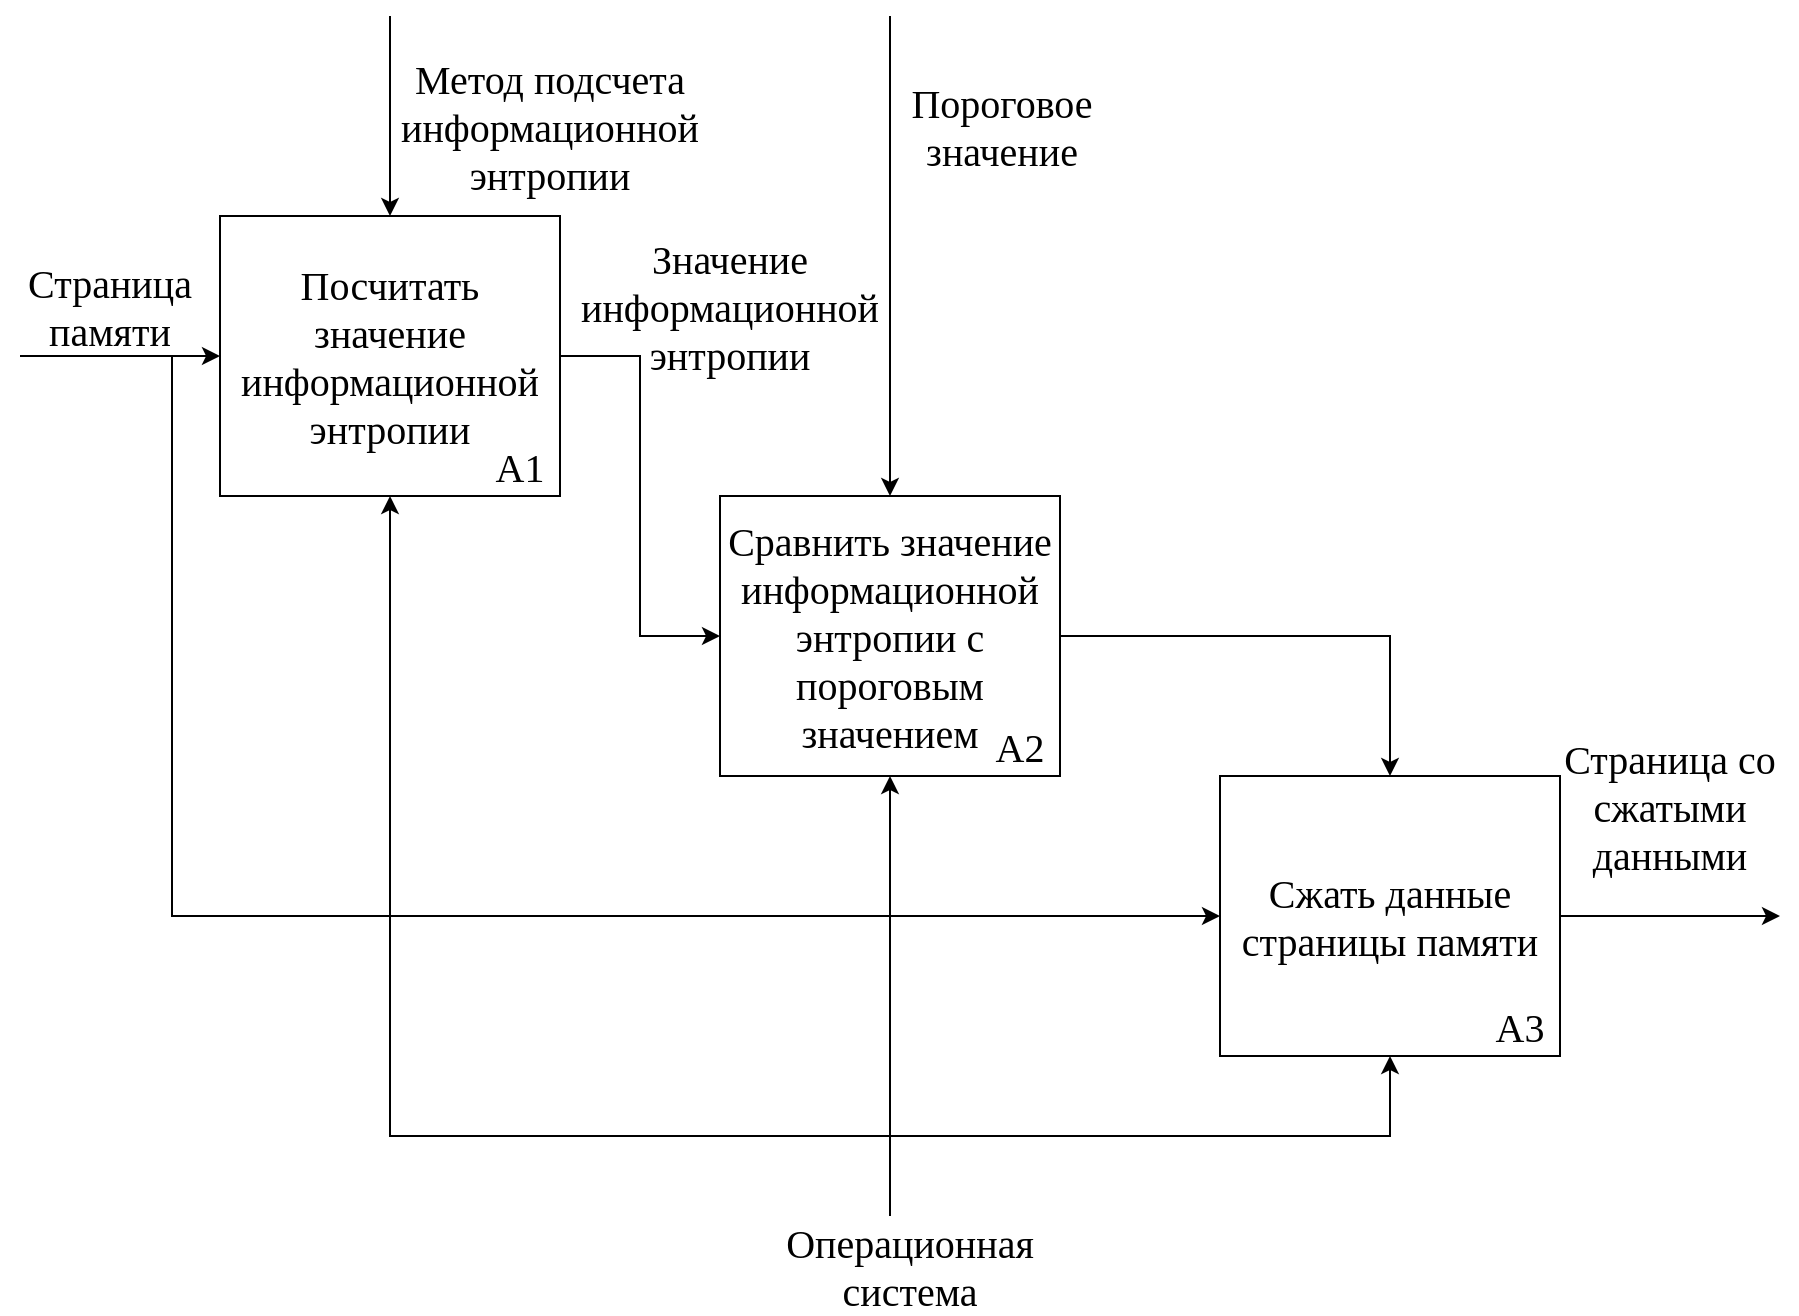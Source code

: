 <mxfile version="21.3.7" type="device">
  <diagram name="Страница 1" id="f4fDOJT5Sc-W-VsrJ05n">
    <mxGraphModel dx="978" dy="591" grid="1" gridSize="10" guides="1" tooltips="1" connect="1" arrows="1" fold="1" page="1" pageScale="1" pageWidth="900" pageHeight="700" math="0" shadow="0">
      <root>
        <mxCell id="0" />
        <mxCell id="1" parent="0" />
        <mxCell id="NWmxPVxamy_frk0ITRtD-9" value="Страница памяти" style="text;html=1;strokeColor=none;fillColor=none;align=center;verticalAlign=middle;whiteSpace=wrap;rounded=0;fontFamily=Times New Roman;fontSize=20;" parent="1" vertex="1">
          <mxGeometry x="4" y="160" width="110" height="30" as="geometry" />
        </mxCell>
        <mxCell id="NWmxPVxamy_frk0ITRtD-10" value="Страница со сжатыми данными" style="text;html=1;strokeColor=none;fillColor=none;align=center;verticalAlign=middle;whiteSpace=wrap;rounded=0;fontFamily=Times New Roman;fontSize=20;" parent="1" vertex="1">
          <mxGeometry x="784" y="410" width="110" height="30" as="geometry" />
        </mxCell>
        <mxCell id="NWmxPVxamy_frk0ITRtD-12" value="Операционная система" style="text;html=1;strokeColor=none;fillColor=none;align=center;verticalAlign=middle;whiteSpace=wrap;rounded=0;fontFamily=Times New Roman;fontSize=20;" parent="1" vertex="1">
          <mxGeometry x="404" y="640" width="110" height="30" as="geometry" />
        </mxCell>
        <mxCell id="NWmxPVxamy_frk0ITRtD-13" value="Пороговое значение" style="text;html=1;strokeColor=none;fillColor=none;align=center;verticalAlign=middle;whiteSpace=wrap;rounded=0;fontFamily=Times New Roman;fontSize=20;" parent="1" vertex="1">
          <mxGeometry x="460" y="70" width="90" height="30" as="geometry" />
        </mxCell>
        <mxCell id="NWmxPVxamy_frk0ITRtD-14" value="Метод подсчета информационной энтропии" style="text;html=1;strokeColor=none;fillColor=none;align=center;verticalAlign=middle;whiteSpace=wrap;rounded=0;fontFamily=Times New Roman;fontSize=20;" parent="1" vertex="1">
          <mxGeometry x="234" y="70" width="90" height="30" as="geometry" />
        </mxCell>
        <mxCell id="NWmxPVxamy_frk0ITRtD-24" style="edgeStyle=orthogonalEdgeStyle;rounded=0;orthogonalLoop=1;jettySize=auto;html=1;exitX=1;exitY=0.5;exitDx=0;exitDy=0;" parent="1" source="tiKWdERQgx0pd0HD9evK-4" edge="1">
          <mxGeometry relative="1" as="geometry">
            <mxPoint x="894" y="480" as="targetPoint" />
            <mxPoint x="829" y="407.5" as="sourcePoint" />
          </mxGeometry>
        </mxCell>
        <mxCell id="NWmxPVxamy_frk0ITRtD-20" value="Значение информационной энтропии" style="text;html=1;strokeColor=none;fillColor=none;align=center;verticalAlign=middle;whiteSpace=wrap;rounded=0;fontFamily=Times New Roman;fontSize=20;" parent="1" vertex="1">
          <mxGeometry x="314" y="160" width="110" height="30" as="geometry" />
        </mxCell>
        <mxCell id="tiKWdERQgx0pd0HD9evK-33" style="edgeStyle=orthogonalEdgeStyle;rounded=0;orthogonalLoop=1;jettySize=auto;html=1;exitX=0.5;exitY=1;exitDx=0;exitDy=0;startArrow=classic;startFill=1;endArrow=none;endFill=0;" parent="1" source="tiKWdERQgx0pd0HD9evK-4" edge="1">
          <mxGeometry relative="1" as="geometry">
            <mxPoint x="444" y="590" as="targetPoint" />
            <Array as="points">
              <mxPoint x="699" y="590" />
            </Array>
          </mxGeometry>
        </mxCell>
        <mxCell id="tiKWdERQgx0pd0HD9evK-4" value="Сжать данные страницы памяти" style="rounded=0;whiteSpace=wrap;html=1;fontFamily=Times New Roman;fontSize=20;" parent="1" vertex="1">
          <mxGeometry x="614" y="410" width="170" height="140" as="geometry" />
        </mxCell>
        <mxCell id="tiKWdERQgx0pd0HD9evK-7" style="edgeStyle=orthogonalEdgeStyle;rounded=0;orthogonalLoop=1;jettySize=auto;html=1;exitX=0;exitY=0.5;exitDx=0;exitDy=0;startArrow=classic;startFill=1;endArrow=none;endFill=0;" parent="1" source="tiKWdERQgx0pd0HD9evK-6" edge="1">
          <mxGeometry relative="1" as="geometry">
            <mxPoint x="14" y="200" as="targetPoint" />
          </mxGeometry>
        </mxCell>
        <mxCell id="tiKWdERQgx0pd0HD9evK-8" style="edgeStyle=orthogonalEdgeStyle;rounded=0;orthogonalLoop=1;jettySize=auto;html=1;exitX=0.5;exitY=0;exitDx=0;exitDy=0;startArrow=classic;startFill=1;endArrow=none;endFill=0;" parent="1" source="tiKWdERQgx0pd0HD9evK-6" edge="1">
          <mxGeometry relative="1" as="geometry">
            <mxPoint x="199" y="30" as="targetPoint" />
          </mxGeometry>
        </mxCell>
        <mxCell id="tiKWdERQgx0pd0HD9evK-11" style="edgeStyle=orthogonalEdgeStyle;rounded=0;orthogonalLoop=1;jettySize=auto;html=1;exitX=1;exitY=0.5;exitDx=0;exitDy=0;entryX=0;entryY=0.5;entryDx=0;entryDy=0;" parent="1" source="tiKWdERQgx0pd0HD9evK-6" target="tiKWdERQgx0pd0HD9evK-9" edge="1">
          <mxGeometry relative="1" as="geometry" />
        </mxCell>
        <mxCell id="tiKWdERQgx0pd0HD9evK-32" style="edgeStyle=orthogonalEdgeStyle;rounded=0;orthogonalLoop=1;jettySize=auto;html=1;exitX=0.5;exitY=1;exitDx=0;exitDy=0;startArrow=classic;startFill=1;endArrow=none;endFill=0;" parent="1" source="tiKWdERQgx0pd0HD9evK-6" edge="1">
          <mxGeometry relative="1" as="geometry">
            <mxPoint x="454" y="590" as="targetPoint" />
            <Array as="points">
              <mxPoint x="199" y="590" />
              <mxPoint x="445" y="590" />
            </Array>
          </mxGeometry>
        </mxCell>
        <mxCell id="tiKWdERQgx0pd0HD9evK-6" value="Посчитать значение информационной энтропии" style="rounded=0;whiteSpace=wrap;html=1;fontFamily=Times New Roman;fontSize=20;" parent="1" vertex="1">
          <mxGeometry x="114" y="130" width="170" height="140" as="geometry" />
        </mxCell>
        <mxCell id="tiKWdERQgx0pd0HD9evK-19" style="edgeStyle=orthogonalEdgeStyle;rounded=0;orthogonalLoop=1;jettySize=auto;html=1;exitX=0.5;exitY=0;exitDx=0;exitDy=0;startArrow=classic;startFill=1;endArrow=none;endFill=0;" parent="1" source="tiKWdERQgx0pd0HD9evK-9" edge="1">
          <mxGeometry relative="1" as="geometry">
            <mxPoint x="449" y="30" as="targetPoint" />
          </mxGeometry>
        </mxCell>
        <mxCell id="tiKWdERQgx0pd0HD9evK-31" style="edgeStyle=orthogonalEdgeStyle;rounded=0;orthogonalLoop=1;jettySize=auto;html=1;exitX=0.5;exitY=1;exitDx=0;exitDy=0;entryX=0.409;entryY=-0.333;entryDx=0;entryDy=0;entryPerimeter=0;startArrow=classic;startFill=1;endArrow=none;endFill=0;" parent="1" source="tiKWdERQgx0pd0HD9evK-9" target="NWmxPVxamy_frk0ITRtD-12" edge="1">
          <mxGeometry relative="1" as="geometry" />
        </mxCell>
        <mxCell id="859pZmR64V-zD9NIQ5OS-1" style="edgeStyle=orthogonalEdgeStyle;rounded=0;orthogonalLoop=1;jettySize=auto;html=1;exitX=1;exitY=0.5;exitDx=0;exitDy=0;entryX=0.5;entryY=0;entryDx=0;entryDy=0;" edge="1" parent="1" source="tiKWdERQgx0pd0HD9evK-9" target="tiKWdERQgx0pd0HD9evK-4">
          <mxGeometry relative="1" as="geometry" />
        </mxCell>
        <mxCell id="tiKWdERQgx0pd0HD9evK-9" value="Сравнить значение информационной энтропии с пороговым значением" style="rounded=0;whiteSpace=wrap;html=1;fontFamily=Times New Roman;fontSize=20;" parent="1" vertex="1">
          <mxGeometry x="364" y="270" width="170" height="140" as="geometry" />
        </mxCell>
        <mxCell id="tiKWdERQgx0pd0HD9evK-21" value="A1" style="text;html=1;strokeColor=none;fillColor=none;align=center;verticalAlign=middle;whiteSpace=wrap;rounded=0;fontFamily=Times New Roman;fontSize=20;" parent="1" vertex="1">
          <mxGeometry x="234" y="240" width="60" height="30" as="geometry" />
        </mxCell>
        <mxCell id="tiKWdERQgx0pd0HD9evK-22" value="A2" style="text;html=1;strokeColor=none;fillColor=none;align=center;verticalAlign=middle;whiteSpace=wrap;rounded=0;fontFamily=Times New Roman;fontSize=20;" parent="1" vertex="1">
          <mxGeometry x="484" y="380" width="60" height="30" as="geometry" />
        </mxCell>
        <mxCell id="tiKWdERQgx0pd0HD9evK-24" value="A3" style="text;html=1;strokeColor=none;fillColor=none;align=center;verticalAlign=middle;whiteSpace=wrap;rounded=0;fontFamily=Times New Roman;fontSize=20;" parent="1" vertex="1">
          <mxGeometry x="734" y="520" width="60" height="30" as="geometry" />
        </mxCell>
        <mxCell id="859pZmR64V-zD9NIQ5OS-2" value="" style="endArrow=classic;html=1;rounded=0;entryX=0;entryY=0.5;entryDx=0;entryDy=0;" edge="1" parent="1" target="tiKWdERQgx0pd0HD9evK-4">
          <mxGeometry width="50" height="50" relative="1" as="geometry">
            <mxPoint x="90" y="200" as="sourcePoint" />
            <mxPoint x="460" y="350" as="targetPoint" />
            <Array as="points">
              <mxPoint x="90" y="480" />
            </Array>
          </mxGeometry>
        </mxCell>
      </root>
    </mxGraphModel>
  </diagram>
</mxfile>

